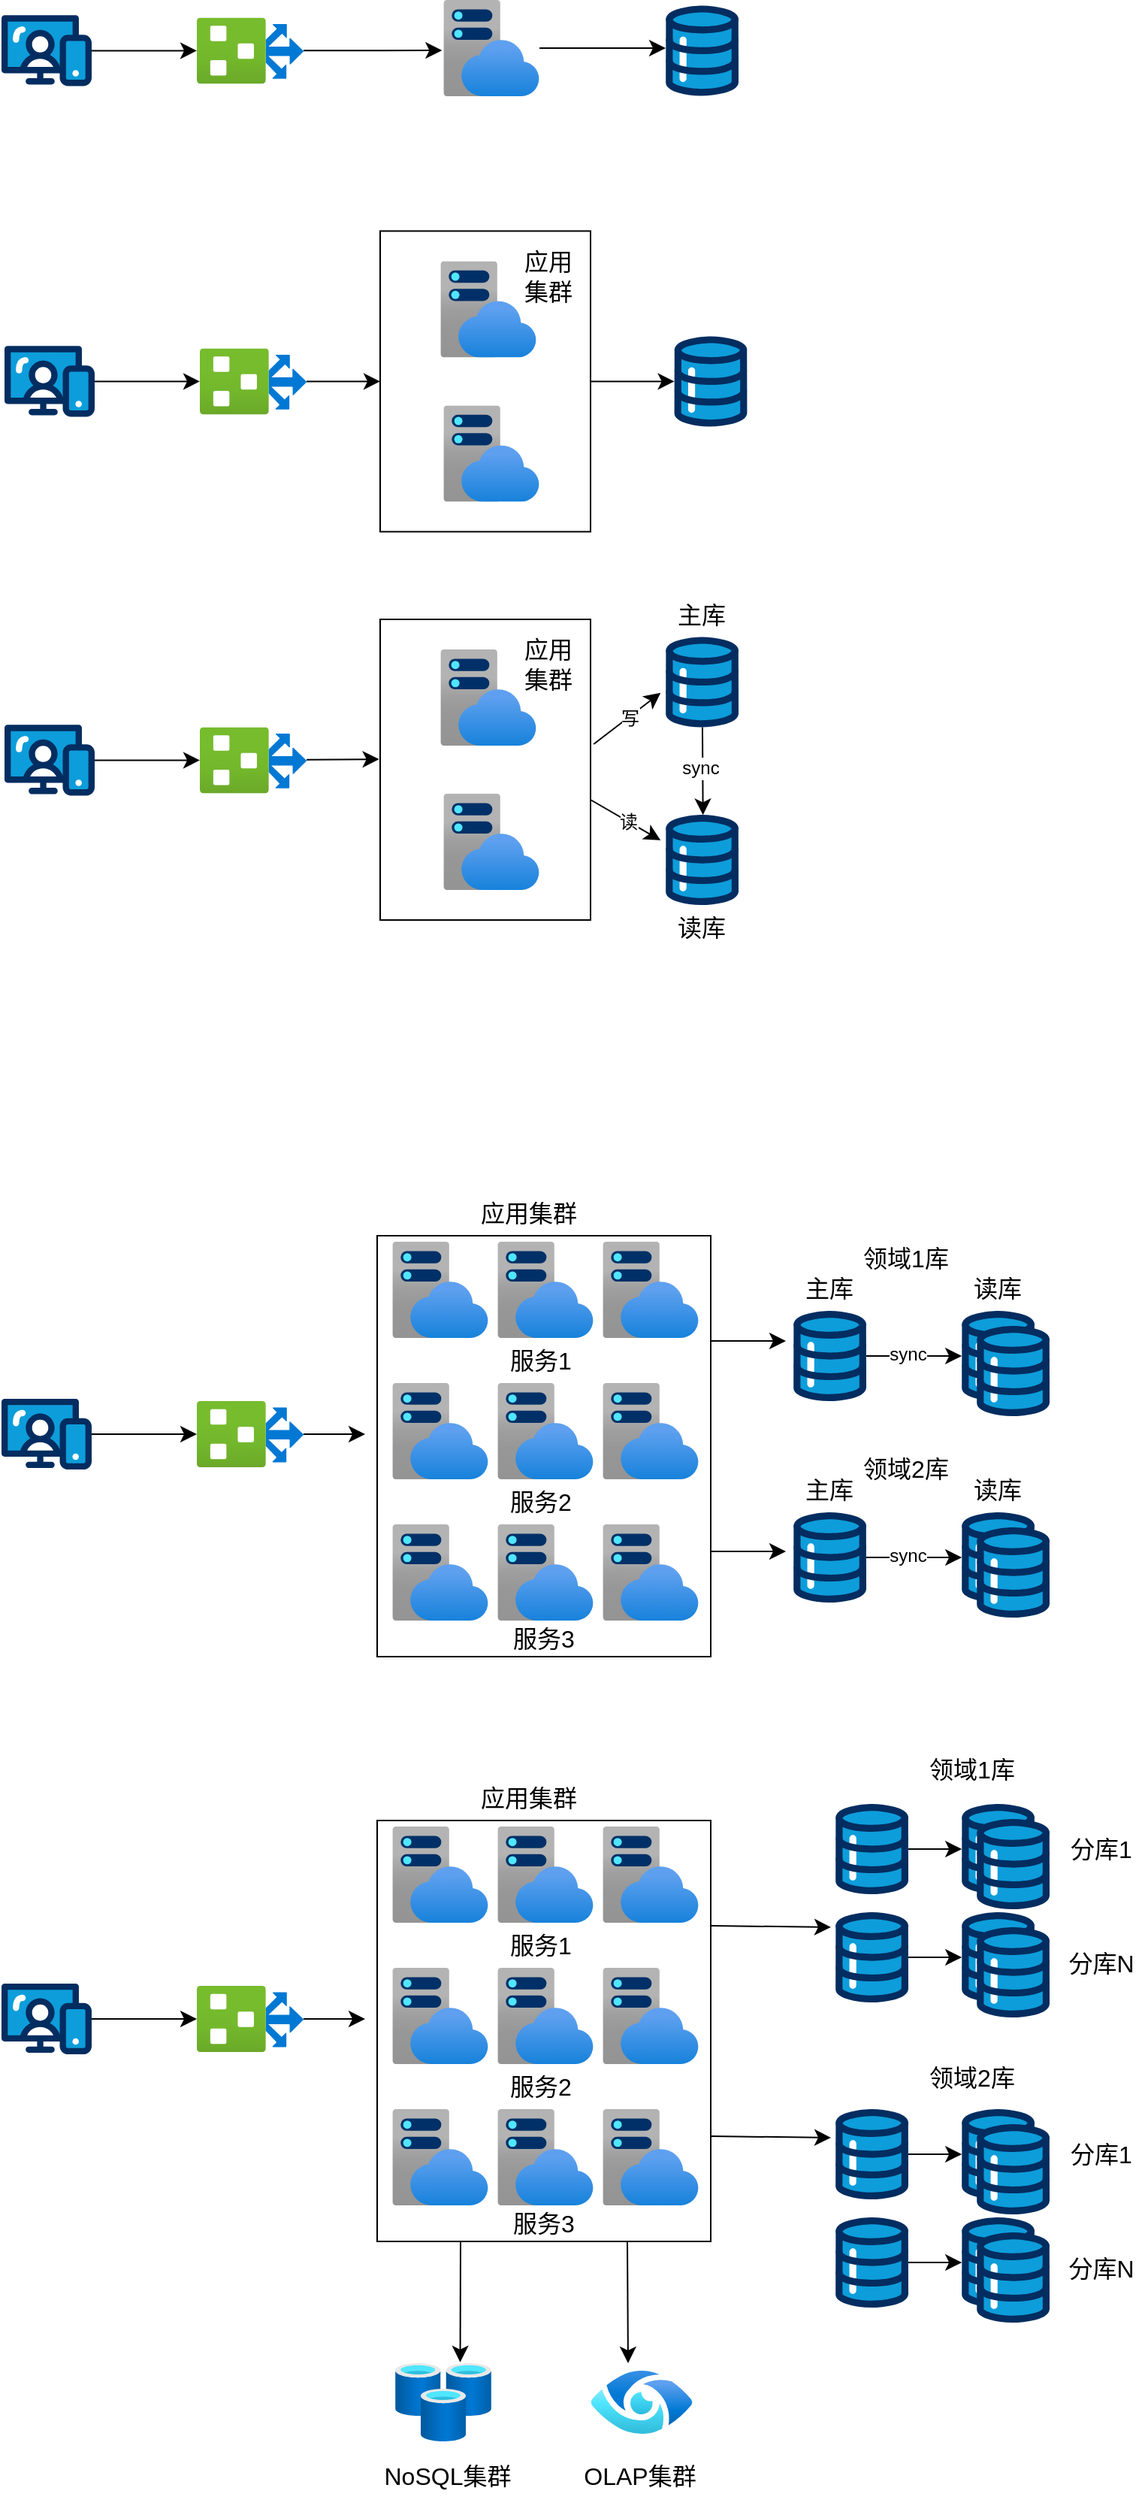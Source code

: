 <mxfile version="23.1.5" type="github">
  <diagram id="C5RBs43oDa-KdzZeNtuy" name="Page-1">
    <mxGraphModel dx="1417" dy="1920" grid="1" gridSize="10" guides="1" tooltips="1" connect="1" arrows="1" fold="1" page="1" pageScale="1" pageWidth="827" pageHeight="1169" math="0" shadow="0">
      <root>
        <mxCell id="WIyWlLk6GJQsqaUBKTNV-0" />
        <mxCell id="WIyWlLk6GJQsqaUBKTNV-1" parent="WIyWlLk6GJQsqaUBKTNV-0" />
        <mxCell id="jFERRLt0U-ceiTPz3YiU-47" value="" style="rounded=0;whiteSpace=wrap;html=1;" vertex="1" parent="WIyWlLk6GJQsqaUBKTNV-1">
          <mxGeometry x="340" y="400" width="140" height="200" as="geometry" />
        </mxCell>
        <mxCell id="jFERRLt0U-ceiTPz3YiU-5" value="" style="edgeStyle=none;curved=1;rounded=0;orthogonalLoop=1;jettySize=auto;html=1;fontSize=12;startSize=8;endSize=8;" edge="1" parent="WIyWlLk6GJQsqaUBKTNV-1" source="jFERRLt0U-ceiTPz3YiU-0" target="jFERRLt0U-ceiTPz3YiU-2">
          <mxGeometry relative="1" as="geometry" />
        </mxCell>
        <mxCell id="jFERRLt0U-ceiTPz3YiU-0" value="" style="verticalLabelPosition=bottom;aspect=fixed;html=1;shape=mxgraph.salesforce.web;" vertex="1" parent="WIyWlLk6GJQsqaUBKTNV-1">
          <mxGeometry x="90" y="218" width="60" height="47.4" as="geometry" />
        </mxCell>
        <mxCell id="jFERRLt0U-ceiTPz3YiU-1" value="" style="verticalLabelPosition=bottom;aspect=fixed;html=1;shape=mxgraph.salesforce.data;" vertex="1" parent="WIyWlLk6GJQsqaUBKTNV-1">
          <mxGeometry x="535.7" y="211.7" width="48.6" height="60" as="geometry" />
        </mxCell>
        <mxCell id="jFERRLt0U-ceiTPz3YiU-53" value="" style="edgeStyle=none;curved=1;rounded=0;orthogonalLoop=1;jettySize=auto;html=1;fontSize=12;startSize=8;endSize=8;entryX=0;entryY=0.5;entryDx=0;entryDy=0;" edge="1" parent="WIyWlLk6GJQsqaUBKTNV-1" source="jFERRLt0U-ceiTPz3YiU-2" target="jFERRLt0U-ceiTPz3YiU-49">
          <mxGeometry relative="1" as="geometry" />
        </mxCell>
        <mxCell id="jFERRLt0U-ceiTPz3YiU-2" value="" style="image;aspect=fixed;html=1;points=[];align=center;fontSize=12;image=img/lib/azure2/networking/Route_Filters.svg;" vertex="1" parent="WIyWlLk6GJQsqaUBKTNV-1">
          <mxGeometry x="220" y="219.7" width="71" height="44" as="geometry" />
        </mxCell>
        <mxCell id="jFERRLt0U-ceiTPz3YiU-12" value="" style="edgeStyle=none;curved=1;rounded=0;orthogonalLoop=1;jettySize=auto;html=1;fontSize=12;startSize=8;endSize=8;" edge="1" parent="WIyWlLk6GJQsqaUBKTNV-1" source="jFERRLt0U-ceiTPz3YiU-13" target="jFERRLt0U-ceiTPz3YiU-18">
          <mxGeometry relative="1" as="geometry" />
        </mxCell>
        <mxCell id="jFERRLt0U-ceiTPz3YiU-13" value="" style="verticalLabelPosition=bottom;aspect=fixed;html=1;shape=mxgraph.salesforce.web;" vertex="1" parent="WIyWlLk6GJQsqaUBKTNV-1">
          <mxGeometry x="88" y="-2" width="60" height="47.4" as="geometry" />
        </mxCell>
        <mxCell id="jFERRLt0U-ceiTPz3YiU-14" value="" style="verticalLabelPosition=bottom;aspect=fixed;html=1;shape=mxgraph.salesforce.data;" vertex="1" parent="WIyWlLk6GJQsqaUBKTNV-1">
          <mxGeometry x="530" y="-8.3" width="48.6" height="60" as="geometry" />
        </mxCell>
        <mxCell id="jFERRLt0U-ceiTPz3YiU-18" value="" style="image;aspect=fixed;html=1;points=[];align=center;fontSize=12;image=img/lib/azure2/networking/Route_Filters.svg;" vertex="1" parent="WIyWlLk6GJQsqaUBKTNV-1">
          <mxGeometry x="218" y="-0.3" width="71" height="44" as="geometry" />
        </mxCell>
        <mxCell id="jFERRLt0U-ceiTPz3YiU-19" value="" style="image;aspect=fixed;html=1;points=[];align=center;fontSize=12;image=img/lib/azure2/app_services/App_Service_Plans.svg;" vertex="1" parent="WIyWlLk6GJQsqaUBKTNV-1">
          <mxGeometry x="382" y="-12" width="64" height="64" as="geometry" />
        </mxCell>
        <mxCell id="jFERRLt0U-ceiTPz3YiU-21" style="edgeStyle=none;curved=1;rounded=0;orthogonalLoop=1;jettySize=auto;html=1;entryX=-0.013;entryY=0.524;entryDx=0;entryDy=0;entryPerimeter=0;fontSize=12;startSize=8;endSize=8;" edge="1" parent="WIyWlLk6GJQsqaUBKTNV-1" source="jFERRLt0U-ceiTPz3YiU-18" target="jFERRLt0U-ceiTPz3YiU-19">
          <mxGeometry relative="1" as="geometry" />
        </mxCell>
        <mxCell id="jFERRLt0U-ceiTPz3YiU-22" style="edgeStyle=none;curved=1;rounded=0;orthogonalLoop=1;jettySize=auto;html=1;fontSize=12;startSize=8;endSize=8;" edge="1" parent="WIyWlLk6GJQsqaUBKTNV-1" source="jFERRLt0U-ceiTPz3YiU-19">
          <mxGeometry relative="1" as="geometry">
            <mxPoint x="530" y="20" as="targetPoint" />
          </mxGeometry>
        </mxCell>
        <mxCell id="jFERRLt0U-ceiTPz3YiU-24" value="" style="edgeStyle=none;curved=1;rounded=0;orthogonalLoop=1;jettySize=auto;html=1;fontSize=12;startSize=8;endSize=8;" edge="1" parent="WIyWlLk6GJQsqaUBKTNV-1" source="jFERRLt0U-ceiTPz3YiU-25" target="jFERRLt0U-ceiTPz3YiU-30">
          <mxGeometry relative="1" as="geometry" />
        </mxCell>
        <mxCell id="jFERRLt0U-ceiTPz3YiU-25" value="" style="verticalLabelPosition=bottom;aspect=fixed;html=1;shape=mxgraph.salesforce.web;" vertex="1" parent="WIyWlLk6GJQsqaUBKTNV-1">
          <mxGeometry x="90" y="470" width="60" height="47.4" as="geometry" />
        </mxCell>
        <mxCell id="jFERRLt0U-ceiTPz3YiU-26" value="" style="verticalLabelPosition=bottom;aspect=fixed;html=1;shape=mxgraph.salesforce.data;" vertex="1" parent="WIyWlLk6GJQsqaUBKTNV-1">
          <mxGeometry x="530" y="411.7" width="48.6" height="60" as="geometry" />
        </mxCell>
        <mxCell id="jFERRLt0U-ceiTPz3YiU-30" value="" style="image;aspect=fixed;html=1;points=[];align=center;fontSize=12;image=img/lib/azure2/networking/Route_Filters.svg;" vertex="1" parent="WIyWlLk6GJQsqaUBKTNV-1">
          <mxGeometry x="220" y="471.7" width="71" height="44" as="geometry" />
        </mxCell>
        <mxCell id="jFERRLt0U-ceiTPz3YiU-31" value="" style="image;aspect=fixed;html=1;points=[];align=center;fontSize=12;image=img/lib/azure2/app_services/App_Service_Plans.svg;" vertex="1" parent="WIyWlLk6GJQsqaUBKTNV-1">
          <mxGeometry x="380" y="420" width="64" height="64" as="geometry" />
        </mxCell>
        <mxCell id="jFERRLt0U-ceiTPz3YiU-32" value="" style="image;aspect=fixed;html=1;points=[];align=center;fontSize=12;image=img/lib/azure2/app_services/App_Service_Plans.svg;" vertex="1" parent="WIyWlLk6GJQsqaUBKTNV-1">
          <mxGeometry x="382" y="516" width="64" height="64" as="geometry" />
        </mxCell>
        <mxCell id="jFERRLt0U-ceiTPz3YiU-33" style="edgeStyle=none;curved=1;rounded=0;orthogonalLoop=1;jettySize=auto;html=1;entryX=-0.005;entryY=0.465;entryDx=0;entryDy=0;entryPerimeter=0;fontSize=12;startSize=8;endSize=8;" edge="1" parent="WIyWlLk6GJQsqaUBKTNV-1" source="jFERRLt0U-ceiTPz3YiU-30" target="jFERRLt0U-ceiTPz3YiU-47">
          <mxGeometry relative="1" as="geometry" />
        </mxCell>
        <mxCell id="jFERRLt0U-ceiTPz3YiU-34" style="edgeStyle=none;curved=1;rounded=0;orthogonalLoop=1;jettySize=auto;html=1;fontSize=12;startSize=8;endSize=8;entryX=-0.071;entryY=0.619;entryDx=0;entryDy=0;entryPerimeter=0;exitX=1.015;exitY=0.415;exitDx=0;exitDy=0;exitPerimeter=0;" edge="1" parent="WIyWlLk6GJQsqaUBKTNV-1" source="jFERRLt0U-ceiTPz3YiU-47" target="jFERRLt0U-ceiTPz3YiU-26">
          <mxGeometry relative="1" as="geometry">
            <mxPoint x="510" y="460" as="targetPoint" />
            <mxPoint x="450" y="500" as="sourcePoint" />
          </mxGeometry>
        </mxCell>
        <mxCell id="jFERRLt0U-ceiTPz3YiU-42" value="写" style="edgeLabel;html=1;align=center;verticalAlign=middle;resizable=0;points=[];fontSize=12;" vertex="1" connectable="0" parent="jFERRLt0U-ceiTPz3YiU-34">
          <mxGeometry x="0.03" y="-1" relative="1" as="geometry">
            <mxPoint as="offset" />
          </mxGeometry>
        </mxCell>
        <mxCell id="jFERRLt0U-ceiTPz3YiU-35" style="edgeStyle=none;curved=1;rounded=0;orthogonalLoop=1;jettySize=auto;html=1;entryX=-0.071;entryY=0.283;entryDx=0;entryDy=0;entryPerimeter=0;fontSize=12;startSize=8;endSize=8;" edge="1" parent="WIyWlLk6GJQsqaUBKTNV-1" target="jFERRLt0U-ceiTPz3YiU-36">
          <mxGeometry relative="1" as="geometry">
            <mxPoint x="480" y="520" as="sourcePoint" />
          </mxGeometry>
        </mxCell>
        <mxCell id="jFERRLt0U-ceiTPz3YiU-43" value="读" style="edgeLabel;html=1;align=center;verticalAlign=middle;resizable=0;points=[];fontSize=12;" vertex="1" connectable="0" parent="jFERRLt0U-ceiTPz3YiU-35">
          <mxGeometry x="0.074" relative="1" as="geometry">
            <mxPoint as="offset" />
          </mxGeometry>
        </mxCell>
        <mxCell id="jFERRLt0U-ceiTPz3YiU-36" value="" style="verticalLabelPosition=bottom;aspect=fixed;html=1;shape=mxgraph.salesforce.data;" vertex="1" parent="WIyWlLk6GJQsqaUBKTNV-1">
          <mxGeometry x="530" y="530" width="48.6" height="60" as="geometry" />
        </mxCell>
        <mxCell id="jFERRLt0U-ceiTPz3YiU-37" style="edgeStyle=none;curved=1;rounded=0;orthogonalLoop=1;jettySize=auto;html=1;entryX=0.511;entryY=0.003;entryDx=0;entryDy=0;entryPerimeter=0;fontSize=12;startSize=8;endSize=8;" edge="1" parent="WIyWlLk6GJQsqaUBKTNV-1" source="jFERRLt0U-ceiTPz3YiU-26" target="jFERRLt0U-ceiTPz3YiU-36">
          <mxGeometry relative="1" as="geometry" />
        </mxCell>
        <mxCell id="jFERRLt0U-ceiTPz3YiU-44" value="sync" style="edgeLabel;html=1;align=center;verticalAlign=middle;resizable=0;points=[];fontSize=12;" vertex="1" connectable="0" parent="jFERRLt0U-ceiTPz3YiU-37">
          <mxGeometry x="-0.085" y="-2" relative="1" as="geometry">
            <mxPoint as="offset" />
          </mxGeometry>
        </mxCell>
        <mxCell id="jFERRLt0U-ceiTPz3YiU-40" value="主库" style="text;html=1;align=center;verticalAlign=middle;whiteSpace=wrap;rounded=0;fontSize=16;" vertex="1" parent="WIyWlLk6GJQsqaUBKTNV-1">
          <mxGeometry x="524.3" y="381.7" width="60" height="30" as="geometry" />
        </mxCell>
        <mxCell id="jFERRLt0U-ceiTPz3YiU-41" value="读库" style="text;html=1;align=center;verticalAlign=middle;whiteSpace=wrap;rounded=0;fontSize=16;" vertex="1" parent="WIyWlLk6GJQsqaUBKTNV-1">
          <mxGeometry x="524.3" y="590" width="60" height="30" as="geometry" />
        </mxCell>
        <mxCell id="jFERRLt0U-ceiTPz3YiU-48" value="应用集群" style="text;html=1;align=center;verticalAlign=middle;whiteSpace=wrap;rounded=0;fontSize=16;" vertex="1" parent="WIyWlLk6GJQsqaUBKTNV-1">
          <mxGeometry x="430" y="410" width="44" height="40" as="geometry" />
        </mxCell>
        <mxCell id="jFERRLt0U-ceiTPz3YiU-54" value="" style="edgeStyle=none;curved=1;rounded=0;orthogonalLoop=1;jettySize=auto;html=1;fontSize=12;startSize=8;endSize=8;" edge="1" parent="WIyWlLk6GJQsqaUBKTNV-1" source="jFERRLt0U-ceiTPz3YiU-49" target="jFERRLt0U-ceiTPz3YiU-1">
          <mxGeometry relative="1" as="geometry" />
        </mxCell>
        <mxCell id="jFERRLt0U-ceiTPz3YiU-49" value="" style="rounded=0;whiteSpace=wrap;html=1;" vertex="1" parent="WIyWlLk6GJQsqaUBKTNV-1">
          <mxGeometry x="340" y="141.7" width="140" height="200" as="geometry" />
        </mxCell>
        <mxCell id="jFERRLt0U-ceiTPz3YiU-50" value="" style="image;aspect=fixed;html=1;points=[];align=center;fontSize=12;image=img/lib/azure2/app_services/App_Service_Plans.svg;" vertex="1" parent="WIyWlLk6GJQsqaUBKTNV-1">
          <mxGeometry x="380" y="161.7" width="64" height="64" as="geometry" />
        </mxCell>
        <mxCell id="jFERRLt0U-ceiTPz3YiU-51" value="" style="image;aspect=fixed;html=1;points=[];align=center;fontSize=12;image=img/lib/azure2/app_services/App_Service_Plans.svg;" vertex="1" parent="WIyWlLk6GJQsqaUBKTNV-1">
          <mxGeometry x="382" y="257.7" width="64" height="64" as="geometry" />
        </mxCell>
        <mxCell id="jFERRLt0U-ceiTPz3YiU-52" value="应用集群" style="text;html=1;align=center;verticalAlign=middle;whiteSpace=wrap;rounded=0;fontSize=16;" vertex="1" parent="WIyWlLk6GJQsqaUBKTNV-1">
          <mxGeometry x="430" y="151.7" width="44" height="40" as="geometry" />
        </mxCell>
        <mxCell id="jFERRLt0U-ceiTPz3YiU-94" style="edgeStyle=none;curved=1;rounded=0;orthogonalLoop=1;jettySize=auto;html=1;exitX=1;exitY=0.25;exitDx=0;exitDy=0;fontSize=12;startSize=8;endSize=8;" edge="1" parent="WIyWlLk6GJQsqaUBKTNV-1" source="jFERRLt0U-ceiTPz3YiU-55">
          <mxGeometry relative="1" as="geometry">
            <mxPoint x="610" y="880" as="targetPoint" />
          </mxGeometry>
        </mxCell>
        <mxCell id="jFERRLt0U-ceiTPz3YiU-95" style="edgeStyle=none;curved=1;rounded=0;orthogonalLoop=1;jettySize=auto;html=1;exitX=1;exitY=0.75;exitDx=0;exitDy=0;fontSize=12;startSize=8;endSize=8;" edge="1" parent="WIyWlLk6GJQsqaUBKTNV-1" source="jFERRLt0U-ceiTPz3YiU-55">
          <mxGeometry relative="1" as="geometry">
            <mxPoint x="610" y="1020" as="targetPoint" />
          </mxGeometry>
        </mxCell>
        <mxCell id="jFERRLt0U-ceiTPz3YiU-55" value="" style="rounded=0;whiteSpace=wrap;html=1;" vertex="1" parent="WIyWlLk6GJQsqaUBKTNV-1">
          <mxGeometry x="338" y="810" width="222" height="280" as="geometry" />
        </mxCell>
        <mxCell id="jFERRLt0U-ceiTPz3YiU-56" value="" style="edgeStyle=none;curved=1;rounded=0;orthogonalLoop=1;jettySize=auto;html=1;fontSize=12;startSize=8;endSize=8;" edge="1" parent="WIyWlLk6GJQsqaUBKTNV-1" source="jFERRLt0U-ceiTPz3YiU-57" target="jFERRLt0U-ceiTPz3YiU-59">
          <mxGeometry relative="1" as="geometry" />
        </mxCell>
        <mxCell id="jFERRLt0U-ceiTPz3YiU-57" value="" style="verticalLabelPosition=bottom;aspect=fixed;html=1;shape=mxgraph.salesforce.web;" vertex="1" parent="WIyWlLk6GJQsqaUBKTNV-1">
          <mxGeometry x="88" y="918.3" width="60" height="47.4" as="geometry" />
        </mxCell>
        <mxCell id="jFERRLt0U-ceiTPz3YiU-73" value="" style="edgeStyle=none;curved=1;rounded=0;orthogonalLoop=1;jettySize=auto;html=1;fontSize=12;startSize=8;endSize=8;" edge="1" parent="WIyWlLk6GJQsqaUBKTNV-1" source="jFERRLt0U-ceiTPz3YiU-58" target="jFERRLt0U-ceiTPz3YiU-67">
          <mxGeometry relative="1" as="geometry" />
        </mxCell>
        <mxCell id="jFERRLt0U-ceiTPz3YiU-74" value="sync" style="edgeLabel;html=1;align=center;verticalAlign=middle;resizable=0;points=[];fontSize=12;" vertex="1" connectable="0" parent="jFERRLt0U-ceiTPz3YiU-73">
          <mxGeometry x="-0.135" y="1" relative="1" as="geometry">
            <mxPoint as="offset" />
          </mxGeometry>
        </mxCell>
        <mxCell id="jFERRLt0U-ceiTPz3YiU-58" value="" style="verticalLabelPosition=bottom;aspect=fixed;html=1;shape=mxgraph.salesforce.data;" vertex="1" parent="WIyWlLk6GJQsqaUBKTNV-1">
          <mxGeometry x="615" y="860" width="48.6" height="60" as="geometry" />
        </mxCell>
        <mxCell id="jFERRLt0U-ceiTPz3YiU-59" value="" style="image;aspect=fixed;html=1;points=[];align=center;fontSize=12;image=img/lib/azure2/networking/Route_Filters.svg;" vertex="1" parent="WIyWlLk6GJQsqaUBKTNV-1">
          <mxGeometry x="218" y="920" width="71" height="44" as="geometry" />
        </mxCell>
        <mxCell id="jFERRLt0U-ceiTPz3YiU-60" value="" style="image;aspect=fixed;html=1;points=[];align=center;fontSize=12;image=img/lib/azure2/app_services/App_Service_Plans.svg;" vertex="1" parent="WIyWlLk6GJQsqaUBKTNV-1">
          <mxGeometry x="348" y="814" width="64" height="64" as="geometry" />
        </mxCell>
        <mxCell id="jFERRLt0U-ceiTPz3YiU-62" style="edgeStyle=none;curved=1;rounded=0;orthogonalLoop=1;jettySize=auto;html=1;fontSize=12;startSize=8;endSize=8;" edge="1" parent="WIyWlLk6GJQsqaUBKTNV-1" source="jFERRLt0U-ceiTPz3YiU-59">
          <mxGeometry relative="1" as="geometry">
            <mxPoint x="330" y="942" as="targetPoint" />
          </mxGeometry>
        </mxCell>
        <mxCell id="jFERRLt0U-ceiTPz3YiU-67" value="" style="verticalLabelPosition=bottom;aspect=fixed;html=1;shape=mxgraph.salesforce.data;" vertex="1" parent="WIyWlLk6GJQsqaUBKTNV-1">
          <mxGeometry x="727" y="860" width="48.6" height="60" as="geometry" />
        </mxCell>
        <mxCell id="jFERRLt0U-ceiTPz3YiU-70" value="主库" style="text;html=1;align=center;verticalAlign=middle;whiteSpace=wrap;rounded=0;fontSize=16;" vertex="1" parent="WIyWlLk6GJQsqaUBKTNV-1">
          <mxGeometry x="609.3" y="830" width="60" height="30" as="geometry" />
        </mxCell>
        <mxCell id="jFERRLt0U-ceiTPz3YiU-71" value="读库" style="text;html=1;align=center;verticalAlign=middle;whiteSpace=wrap;rounded=0;fontSize=16;" vertex="1" parent="WIyWlLk6GJQsqaUBKTNV-1">
          <mxGeometry x="721.3" y="830" width="60" height="30" as="geometry" />
        </mxCell>
        <mxCell id="jFERRLt0U-ceiTPz3YiU-72" value="应用集群" style="text;html=1;align=center;verticalAlign=middle;whiteSpace=wrap;rounded=0;fontSize=16;" vertex="1" parent="WIyWlLk6GJQsqaUBKTNV-1">
          <mxGeometry x="392" y="780" width="94" height="30" as="geometry" />
        </mxCell>
        <mxCell id="jFERRLt0U-ceiTPz3YiU-75" value="" style="verticalLabelPosition=bottom;aspect=fixed;html=1;shape=mxgraph.salesforce.data;" vertex="1" parent="WIyWlLk6GJQsqaUBKTNV-1">
          <mxGeometry x="737" y="870" width="48.6" height="60" as="geometry" />
        </mxCell>
        <mxCell id="jFERRLt0U-ceiTPz3YiU-76" value="" style="edgeStyle=none;curved=1;rounded=0;orthogonalLoop=1;jettySize=auto;html=1;fontSize=12;startSize=8;endSize=8;" edge="1" parent="WIyWlLk6GJQsqaUBKTNV-1" source="jFERRLt0U-ceiTPz3YiU-78" target="jFERRLt0U-ceiTPz3YiU-79">
          <mxGeometry relative="1" as="geometry" />
        </mxCell>
        <mxCell id="jFERRLt0U-ceiTPz3YiU-77" value="sync" style="edgeLabel;html=1;align=center;verticalAlign=middle;resizable=0;points=[];fontSize=12;" vertex="1" connectable="0" parent="jFERRLt0U-ceiTPz3YiU-76">
          <mxGeometry x="-0.135" y="1" relative="1" as="geometry">
            <mxPoint as="offset" />
          </mxGeometry>
        </mxCell>
        <mxCell id="jFERRLt0U-ceiTPz3YiU-78" value="" style="verticalLabelPosition=bottom;aspect=fixed;html=1;shape=mxgraph.salesforce.data;" vertex="1" parent="WIyWlLk6GJQsqaUBKTNV-1">
          <mxGeometry x="615" y="994" width="48.6" height="60" as="geometry" />
        </mxCell>
        <mxCell id="jFERRLt0U-ceiTPz3YiU-79" value="" style="verticalLabelPosition=bottom;aspect=fixed;html=1;shape=mxgraph.salesforce.data;" vertex="1" parent="WIyWlLk6GJQsqaUBKTNV-1">
          <mxGeometry x="727" y="994" width="48.6" height="60" as="geometry" />
        </mxCell>
        <mxCell id="jFERRLt0U-ceiTPz3YiU-80" value="主库" style="text;html=1;align=center;verticalAlign=middle;whiteSpace=wrap;rounded=0;fontSize=16;" vertex="1" parent="WIyWlLk6GJQsqaUBKTNV-1">
          <mxGeometry x="609.3" y="964" width="60" height="30" as="geometry" />
        </mxCell>
        <mxCell id="jFERRLt0U-ceiTPz3YiU-81" value="读库" style="text;html=1;align=center;verticalAlign=middle;whiteSpace=wrap;rounded=0;fontSize=16;" vertex="1" parent="WIyWlLk6GJQsqaUBKTNV-1">
          <mxGeometry x="721.3" y="964" width="60" height="30" as="geometry" />
        </mxCell>
        <mxCell id="jFERRLt0U-ceiTPz3YiU-82" value="" style="verticalLabelPosition=bottom;aspect=fixed;html=1;shape=mxgraph.salesforce.data;" vertex="1" parent="WIyWlLk6GJQsqaUBKTNV-1">
          <mxGeometry x="737" y="1004" width="48.6" height="60" as="geometry" />
        </mxCell>
        <mxCell id="jFERRLt0U-ceiTPz3YiU-83" value="" style="image;aspect=fixed;html=1;points=[];align=center;fontSize=12;image=img/lib/azure2/app_services/App_Service_Plans.svg;" vertex="1" parent="WIyWlLk6GJQsqaUBKTNV-1">
          <mxGeometry x="418" y="814" width="64" height="64" as="geometry" />
        </mxCell>
        <mxCell id="jFERRLt0U-ceiTPz3YiU-84" value="" style="image;aspect=fixed;html=1;points=[];align=center;fontSize=12;image=img/lib/azure2/app_services/App_Service_Plans.svg;" vertex="1" parent="WIyWlLk6GJQsqaUBKTNV-1">
          <mxGeometry x="488" y="814" width="64" height="64" as="geometry" />
        </mxCell>
        <mxCell id="jFERRLt0U-ceiTPz3YiU-85" value="服务1" style="text;html=1;align=center;verticalAlign=middle;whiteSpace=wrap;rounded=0;fontSize=16;" vertex="1" parent="WIyWlLk6GJQsqaUBKTNV-1">
          <mxGeometry x="400" y="878" width="94" height="30" as="geometry" />
        </mxCell>
        <mxCell id="jFERRLt0U-ceiTPz3YiU-86" value="" style="image;aspect=fixed;html=1;points=[];align=center;fontSize=12;image=img/lib/azure2/app_services/App_Service_Plans.svg;" vertex="1" parent="WIyWlLk6GJQsqaUBKTNV-1">
          <mxGeometry x="348" y="908" width="64" height="64" as="geometry" />
        </mxCell>
        <mxCell id="jFERRLt0U-ceiTPz3YiU-87" value="" style="image;aspect=fixed;html=1;points=[];align=center;fontSize=12;image=img/lib/azure2/app_services/App_Service_Plans.svg;" vertex="1" parent="WIyWlLk6GJQsqaUBKTNV-1">
          <mxGeometry x="418" y="908" width="64" height="64" as="geometry" />
        </mxCell>
        <mxCell id="jFERRLt0U-ceiTPz3YiU-88" value="" style="image;aspect=fixed;html=1;points=[];align=center;fontSize=12;image=img/lib/azure2/app_services/App_Service_Plans.svg;" vertex="1" parent="WIyWlLk6GJQsqaUBKTNV-1">
          <mxGeometry x="488" y="908" width="64" height="64" as="geometry" />
        </mxCell>
        <mxCell id="jFERRLt0U-ceiTPz3YiU-89" value="服务2" style="text;html=1;align=center;verticalAlign=middle;whiteSpace=wrap;rounded=0;fontSize=16;" vertex="1" parent="WIyWlLk6GJQsqaUBKTNV-1">
          <mxGeometry x="400" y="972" width="94" height="30" as="geometry" />
        </mxCell>
        <mxCell id="jFERRLt0U-ceiTPz3YiU-90" value="" style="image;aspect=fixed;html=1;points=[];align=center;fontSize=12;image=img/lib/azure2/app_services/App_Service_Plans.svg;" vertex="1" parent="WIyWlLk6GJQsqaUBKTNV-1">
          <mxGeometry x="348" y="1002" width="64" height="64" as="geometry" />
        </mxCell>
        <mxCell id="jFERRLt0U-ceiTPz3YiU-91" value="" style="image;aspect=fixed;html=1;points=[];align=center;fontSize=12;image=img/lib/azure2/app_services/App_Service_Plans.svg;" vertex="1" parent="WIyWlLk6GJQsqaUBKTNV-1">
          <mxGeometry x="418" y="1002" width="64" height="64" as="geometry" />
        </mxCell>
        <mxCell id="jFERRLt0U-ceiTPz3YiU-92" value="" style="image;aspect=fixed;html=1;points=[];align=center;fontSize=12;image=img/lib/azure2/app_services/App_Service_Plans.svg;" vertex="1" parent="WIyWlLk6GJQsqaUBKTNV-1">
          <mxGeometry x="488" y="1002" width="64" height="64" as="geometry" />
        </mxCell>
        <mxCell id="jFERRLt0U-ceiTPz3YiU-93" value="服务3" style="text;html=1;align=center;verticalAlign=middle;whiteSpace=wrap;rounded=0;fontSize=16;" vertex="1" parent="WIyWlLk6GJQsqaUBKTNV-1">
          <mxGeometry x="402" y="1063" width="94" height="30" as="geometry" />
        </mxCell>
        <mxCell id="jFERRLt0U-ceiTPz3YiU-96" value="领域1库" style="text;html=1;align=center;verticalAlign=middle;whiteSpace=wrap;rounded=0;fontSize=16;" vertex="1" parent="WIyWlLk6GJQsqaUBKTNV-1">
          <mxGeometry x="643" y="810" width="94" height="30" as="geometry" />
        </mxCell>
        <mxCell id="jFERRLt0U-ceiTPz3YiU-97" value="领域2库" style="text;html=1;align=center;verticalAlign=middle;whiteSpace=wrap;rounded=0;fontSize=16;" vertex="1" parent="WIyWlLk6GJQsqaUBKTNV-1">
          <mxGeometry x="643" y="950" width="94" height="30" as="geometry" />
        </mxCell>
        <mxCell id="jFERRLt0U-ceiTPz3YiU-98" style="edgeStyle=none;curved=1;rounded=0;orthogonalLoop=1;jettySize=auto;html=1;exitX=1;exitY=0.25;exitDx=0;exitDy=0;fontSize=12;startSize=8;endSize=8;" edge="1" parent="WIyWlLk6GJQsqaUBKTNV-1" source="jFERRLt0U-ceiTPz3YiU-100">
          <mxGeometry relative="1" as="geometry">
            <mxPoint x="640" y="1270" as="targetPoint" />
          </mxGeometry>
        </mxCell>
        <mxCell id="jFERRLt0U-ceiTPz3YiU-99" style="edgeStyle=none;curved=1;rounded=0;orthogonalLoop=1;jettySize=auto;html=1;exitX=1;exitY=0.75;exitDx=0;exitDy=0;fontSize=12;startSize=8;endSize=8;" edge="1" parent="WIyWlLk6GJQsqaUBKTNV-1" source="jFERRLt0U-ceiTPz3YiU-100">
          <mxGeometry relative="1" as="geometry">
            <mxPoint x="640" y="1410" as="targetPoint" />
          </mxGeometry>
        </mxCell>
        <mxCell id="jFERRLt0U-ceiTPz3YiU-140" style="edgeStyle=none;curved=1;rounded=0;orthogonalLoop=1;jettySize=auto;html=1;exitX=0.75;exitY=1;exitDx=0;exitDy=0;fontSize=12;startSize=8;endSize=8;" edge="1" parent="WIyWlLk6GJQsqaUBKTNV-1" source="jFERRLt0U-ceiTPz3YiU-100">
          <mxGeometry relative="1" as="geometry">
            <mxPoint x="505" y="1560" as="targetPoint" />
          </mxGeometry>
        </mxCell>
        <mxCell id="jFERRLt0U-ceiTPz3YiU-100" value="" style="rounded=0;whiteSpace=wrap;html=1;" vertex="1" parent="WIyWlLk6GJQsqaUBKTNV-1">
          <mxGeometry x="338" y="1199" width="222" height="280" as="geometry" />
        </mxCell>
        <mxCell id="jFERRLt0U-ceiTPz3YiU-101" value="" style="edgeStyle=none;curved=1;rounded=0;orthogonalLoop=1;jettySize=auto;html=1;fontSize=12;startSize=8;endSize=8;" edge="1" parent="WIyWlLk6GJQsqaUBKTNV-1" source="jFERRLt0U-ceiTPz3YiU-102" target="jFERRLt0U-ceiTPz3YiU-106">
          <mxGeometry relative="1" as="geometry" />
        </mxCell>
        <mxCell id="jFERRLt0U-ceiTPz3YiU-102" value="" style="verticalLabelPosition=bottom;aspect=fixed;html=1;shape=mxgraph.salesforce.web;" vertex="1" parent="WIyWlLk6GJQsqaUBKTNV-1">
          <mxGeometry x="88" y="1307.3" width="60" height="47.4" as="geometry" />
        </mxCell>
        <mxCell id="jFERRLt0U-ceiTPz3YiU-103" value="" style="edgeStyle=none;curved=1;rounded=0;orthogonalLoop=1;jettySize=auto;html=1;fontSize=12;startSize=8;endSize=8;" edge="1" parent="WIyWlLk6GJQsqaUBKTNV-1" source="jFERRLt0U-ceiTPz3YiU-105" target="jFERRLt0U-ceiTPz3YiU-109">
          <mxGeometry relative="1" as="geometry" />
        </mxCell>
        <mxCell id="jFERRLt0U-ceiTPz3YiU-105" value="" style="verticalLabelPosition=bottom;aspect=fixed;html=1;shape=mxgraph.salesforce.data;" vertex="1" parent="WIyWlLk6GJQsqaUBKTNV-1">
          <mxGeometry x="643" y="1188" width="48.6" height="60" as="geometry" />
        </mxCell>
        <mxCell id="jFERRLt0U-ceiTPz3YiU-106" value="" style="image;aspect=fixed;html=1;points=[];align=center;fontSize=12;image=img/lib/azure2/networking/Route_Filters.svg;" vertex="1" parent="WIyWlLk6GJQsqaUBKTNV-1">
          <mxGeometry x="218" y="1309" width="71" height="44" as="geometry" />
        </mxCell>
        <mxCell id="jFERRLt0U-ceiTPz3YiU-107" value="" style="image;aspect=fixed;html=1;points=[];align=center;fontSize=12;image=img/lib/azure2/app_services/App_Service_Plans.svg;" vertex="1" parent="WIyWlLk6GJQsqaUBKTNV-1">
          <mxGeometry x="348" y="1203" width="64" height="64" as="geometry" />
        </mxCell>
        <mxCell id="jFERRLt0U-ceiTPz3YiU-108" style="edgeStyle=none;curved=1;rounded=0;orthogonalLoop=1;jettySize=auto;html=1;fontSize=12;startSize=8;endSize=8;" edge="1" parent="WIyWlLk6GJQsqaUBKTNV-1" source="jFERRLt0U-ceiTPz3YiU-106">
          <mxGeometry relative="1" as="geometry">
            <mxPoint x="330" y="1331" as="targetPoint" />
          </mxGeometry>
        </mxCell>
        <mxCell id="jFERRLt0U-ceiTPz3YiU-109" value="" style="verticalLabelPosition=bottom;aspect=fixed;html=1;shape=mxgraph.salesforce.data;" vertex="1" parent="WIyWlLk6GJQsqaUBKTNV-1">
          <mxGeometry x="727" y="1188" width="48.6" height="60" as="geometry" />
        </mxCell>
        <mxCell id="jFERRLt0U-ceiTPz3YiU-110" value="分库1" style="text;html=1;align=center;verticalAlign=middle;whiteSpace=wrap;rounded=0;fontSize=16;" vertex="1" parent="WIyWlLk6GJQsqaUBKTNV-1">
          <mxGeometry x="790" y="1203" width="60" height="30" as="geometry" />
        </mxCell>
        <mxCell id="jFERRLt0U-ceiTPz3YiU-112" value="应用集群" style="text;html=1;align=center;verticalAlign=middle;whiteSpace=wrap;rounded=0;fontSize=16;" vertex="1" parent="WIyWlLk6GJQsqaUBKTNV-1">
          <mxGeometry x="392" y="1169" width="94" height="30" as="geometry" />
        </mxCell>
        <mxCell id="jFERRLt0U-ceiTPz3YiU-113" value="" style="verticalLabelPosition=bottom;aspect=fixed;html=1;shape=mxgraph.salesforce.data;" vertex="1" parent="WIyWlLk6GJQsqaUBKTNV-1">
          <mxGeometry x="737" y="1198" width="48.6" height="60" as="geometry" />
        </mxCell>
        <mxCell id="jFERRLt0U-ceiTPz3YiU-121" value="" style="image;aspect=fixed;html=1;points=[];align=center;fontSize=12;image=img/lib/azure2/app_services/App_Service_Plans.svg;" vertex="1" parent="WIyWlLk6GJQsqaUBKTNV-1">
          <mxGeometry x="418" y="1203" width="64" height="64" as="geometry" />
        </mxCell>
        <mxCell id="jFERRLt0U-ceiTPz3YiU-122" value="" style="image;aspect=fixed;html=1;points=[];align=center;fontSize=12;image=img/lib/azure2/app_services/App_Service_Plans.svg;" vertex="1" parent="WIyWlLk6GJQsqaUBKTNV-1">
          <mxGeometry x="488" y="1203" width="64" height="64" as="geometry" />
        </mxCell>
        <mxCell id="jFERRLt0U-ceiTPz3YiU-123" value="服务1" style="text;html=1;align=center;verticalAlign=middle;whiteSpace=wrap;rounded=0;fontSize=16;" vertex="1" parent="WIyWlLk6GJQsqaUBKTNV-1">
          <mxGeometry x="400" y="1267" width="94" height="30" as="geometry" />
        </mxCell>
        <mxCell id="jFERRLt0U-ceiTPz3YiU-124" value="" style="image;aspect=fixed;html=1;points=[];align=center;fontSize=12;image=img/lib/azure2/app_services/App_Service_Plans.svg;" vertex="1" parent="WIyWlLk6GJQsqaUBKTNV-1">
          <mxGeometry x="348" y="1297" width="64" height="64" as="geometry" />
        </mxCell>
        <mxCell id="jFERRLt0U-ceiTPz3YiU-125" value="" style="image;aspect=fixed;html=1;points=[];align=center;fontSize=12;image=img/lib/azure2/app_services/App_Service_Plans.svg;" vertex="1" parent="WIyWlLk6GJQsqaUBKTNV-1">
          <mxGeometry x="418" y="1297" width="64" height="64" as="geometry" />
        </mxCell>
        <mxCell id="jFERRLt0U-ceiTPz3YiU-126" value="" style="image;aspect=fixed;html=1;points=[];align=center;fontSize=12;image=img/lib/azure2/app_services/App_Service_Plans.svg;" vertex="1" parent="WIyWlLk6GJQsqaUBKTNV-1">
          <mxGeometry x="488" y="1297" width="64" height="64" as="geometry" />
        </mxCell>
        <mxCell id="jFERRLt0U-ceiTPz3YiU-127" value="服务2" style="text;html=1;align=center;verticalAlign=middle;whiteSpace=wrap;rounded=0;fontSize=16;" vertex="1" parent="WIyWlLk6GJQsqaUBKTNV-1">
          <mxGeometry x="400" y="1361" width="94" height="30" as="geometry" />
        </mxCell>
        <mxCell id="jFERRLt0U-ceiTPz3YiU-128" value="" style="image;aspect=fixed;html=1;points=[];align=center;fontSize=12;image=img/lib/azure2/app_services/App_Service_Plans.svg;" vertex="1" parent="WIyWlLk6GJQsqaUBKTNV-1">
          <mxGeometry x="348" y="1391" width="64" height="64" as="geometry" />
        </mxCell>
        <mxCell id="jFERRLt0U-ceiTPz3YiU-129" value="" style="image;aspect=fixed;html=1;points=[];align=center;fontSize=12;image=img/lib/azure2/app_services/App_Service_Plans.svg;" vertex="1" parent="WIyWlLk6GJQsqaUBKTNV-1">
          <mxGeometry x="418" y="1391" width="64" height="64" as="geometry" />
        </mxCell>
        <mxCell id="jFERRLt0U-ceiTPz3YiU-130" value="" style="image;aspect=fixed;html=1;points=[];align=center;fontSize=12;image=img/lib/azure2/app_services/App_Service_Plans.svg;" vertex="1" parent="WIyWlLk6GJQsqaUBKTNV-1">
          <mxGeometry x="488" y="1391" width="64" height="64" as="geometry" />
        </mxCell>
        <mxCell id="jFERRLt0U-ceiTPz3YiU-131" value="服务3" style="text;html=1;align=center;verticalAlign=middle;whiteSpace=wrap;rounded=0;fontSize=16;" vertex="1" parent="WIyWlLk6GJQsqaUBKTNV-1">
          <mxGeometry x="402" y="1452" width="94" height="30" as="geometry" />
        </mxCell>
        <mxCell id="jFERRLt0U-ceiTPz3YiU-132" value="领域1库" style="text;html=1;align=center;verticalAlign=middle;whiteSpace=wrap;rounded=0;fontSize=16;" vertex="1" parent="WIyWlLk6GJQsqaUBKTNV-1">
          <mxGeometry x="687.3" y="1150" width="94" height="30" as="geometry" />
        </mxCell>
        <mxCell id="jFERRLt0U-ceiTPz3YiU-133" value="领域2库" style="text;html=1;align=center;verticalAlign=middle;whiteSpace=wrap;rounded=0;fontSize=16;" vertex="1" parent="WIyWlLk6GJQsqaUBKTNV-1">
          <mxGeometry x="687.3" y="1354.7" width="94" height="30" as="geometry" />
        </mxCell>
        <mxCell id="jFERRLt0U-ceiTPz3YiU-135" value="" style="image;aspect=fixed;html=1;points=[];align=center;fontSize=12;image=img/lib/azure2/databases/Cache_Redis.svg;" vertex="1" parent="WIyWlLk6GJQsqaUBKTNV-1">
          <mxGeometry x="350" y="1560" width="64" height="52" as="geometry" />
        </mxCell>
        <mxCell id="jFERRLt0U-ceiTPz3YiU-136" style="edgeStyle=none;curved=1;rounded=0;orthogonalLoop=1;jettySize=auto;html=1;exitX=0.25;exitY=1;exitDx=0;exitDy=0;entryX=0.676;entryY=-0.012;entryDx=0;entryDy=0;entryPerimeter=0;fontSize=12;startSize=8;endSize=8;" edge="1" parent="WIyWlLk6GJQsqaUBKTNV-1" source="jFERRLt0U-ceiTPz3YiU-100" target="jFERRLt0U-ceiTPz3YiU-135">
          <mxGeometry relative="1" as="geometry" />
        </mxCell>
        <mxCell id="jFERRLt0U-ceiTPz3YiU-137" value="NoSQL集群" style="text;html=1;align=center;verticalAlign=middle;whiteSpace=wrap;rounded=0;fontSize=16;" vertex="1" parent="WIyWlLk6GJQsqaUBKTNV-1">
          <mxGeometry x="338" y="1620" width="94" height="30" as="geometry" />
        </mxCell>
        <mxCell id="jFERRLt0U-ceiTPz3YiU-138" value="" style="image;aspect=fixed;html=1;points=[];align=center;fontSize=12;image=img/lib/azure2/databases/Azure_Purview_Accounts.svg;" vertex="1" parent="WIyWlLk6GJQsqaUBKTNV-1">
          <mxGeometry x="480" y="1565" width="68" height="42" as="geometry" />
        </mxCell>
        <mxCell id="jFERRLt0U-ceiTPz3YiU-139" value="OLAP集群" style="text;html=1;align=center;verticalAlign=middle;whiteSpace=wrap;rounded=0;fontSize=16;" vertex="1" parent="WIyWlLk6GJQsqaUBKTNV-1">
          <mxGeometry x="466" y="1620" width="94" height="30" as="geometry" />
        </mxCell>
        <mxCell id="jFERRLt0U-ceiTPz3YiU-141" value="" style="edgeStyle=none;curved=1;rounded=0;orthogonalLoop=1;jettySize=auto;html=1;fontSize=12;startSize=8;endSize=8;" edge="1" parent="WIyWlLk6GJQsqaUBKTNV-1" source="jFERRLt0U-ceiTPz3YiU-142" target="jFERRLt0U-ceiTPz3YiU-143">
          <mxGeometry relative="1" as="geometry" />
        </mxCell>
        <mxCell id="jFERRLt0U-ceiTPz3YiU-142" value="" style="verticalLabelPosition=bottom;aspect=fixed;html=1;shape=mxgraph.salesforce.data;" vertex="1" parent="WIyWlLk6GJQsqaUBKTNV-1">
          <mxGeometry x="643" y="1260" width="48.6" height="60" as="geometry" />
        </mxCell>
        <mxCell id="jFERRLt0U-ceiTPz3YiU-143" value="" style="verticalLabelPosition=bottom;aspect=fixed;html=1;shape=mxgraph.salesforce.data;" vertex="1" parent="WIyWlLk6GJQsqaUBKTNV-1">
          <mxGeometry x="727" y="1260" width="48.6" height="60" as="geometry" />
        </mxCell>
        <mxCell id="jFERRLt0U-ceiTPz3YiU-144" value="" style="verticalLabelPosition=bottom;aspect=fixed;html=1;shape=mxgraph.salesforce.data;" vertex="1" parent="WIyWlLk6GJQsqaUBKTNV-1">
          <mxGeometry x="737" y="1270" width="48.6" height="60" as="geometry" />
        </mxCell>
        <mxCell id="jFERRLt0U-ceiTPz3YiU-145" value="分库N" style="text;html=1;align=center;verticalAlign=middle;whiteSpace=wrap;rounded=0;fontSize=16;" vertex="1" parent="WIyWlLk6GJQsqaUBKTNV-1">
          <mxGeometry x="790" y="1279" width="60" height="30" as="geometry" />
        </mxCell>
        <mxCell id="jFERRLt0U-ceiTPz3YiU-146" value="" style="edgeStyle=none;curved=1;rounded=0;orthogonalLoop=1;jettySize=auto;html=1;fontSize=12;startSize=8;endSize=8;" edge="1" parent="WIyWlLk6GJQsqaUBKTNV-1" source="jFERRLt0U-ceiTPz3YiU-147" target="jFERRLt0U-ceiTPz3YiU-148">
          <mxGeometry relative="1" as="geometry" />
        </mxCell>
        <mxCell id="jFERRLt0U-ceiTPz3YiU-147" value="" style="verticalLabelPosition=bottom;aspect=fixed;html=1;shape=mxgraph.salesforce.data;" vertex="1" parent="WIyWlLk6GJQsqaUBKTNV-1">
          <mxGeometry x="643" y="1391" width="48.6" height="60" as="geometry" />
        </mxCell>
        <mxCell id="jFERRLt0U-ceiTPz3YiU-148" value="" style="verticalLabelPosition=bottom;aspect=fixed;html=1;shape=mxgraph.salesforce.data;" vertex="1" parent="WIyWlLk6GJQsqaUBKTNV-1">
          <mxGeometry x="727" y="1391" width="48.6" height="60" as="geometry" />
        </mxCell>
        <mxCell id="jFERRLt0U-ceiTPz3YiU-149" value="分库1" style="text;html=1;align=center;verticalAlign=middle;whiteSpace=wrap;rounded=0;fontSize=16;" vertex="1" parent="WIyWlLk6GJQsqaUBKTNV-1">
          <mxGeometry x="790" y="1406" width="60" height="30" as="geometry" />
        </mxCell>
        <mxCell id="jFERRLt0U-ceiTPz3YiU-150" value="" style="verticalLabelPosition=bottom;aspect=fixed;html=1;shape=mxgraph.salesforce.data;" vertex="1" parent="WIyWlLk6GJQsqaUBKTNV-1">
          <mxGeometry x="737" y="1401" width="48.6" height="60" as="geometry" />
        </mxCell>
        <mxCell id="jFERRLt0U-ceiTPz3YiU-151" value="" style="edgeStyle=none;curved=1;rounded=0;orthogonalLoop=1;jettySize=auto;html=1;fontSize=12;startSize=8;endSize=8;" edge="1" parent="WIyWlLk6GJQsqaUBKTNV-1" source="jFERRLt0U-ceiTPz3YiU-152" target="jFERRLt0U-ceiTPz3YiU-153">
          <mxGeometry relative="1" as="geometry" />
        </mxCell>
        <mxCell id="jFERRLt0U-ceiTPz3YiU-152" value="" style="verticalLabelPosition=bottom;aspect=fixed;html=1;shape=mxgraph.salesforce.data;" vertex="1" parent="WIyWlLk6GJQsqaUBKTNV-1">
          <mxGeometry x="643" y="1463" width="48.6" height="60" as="geometry" />
        </mxCell>
        <mxCell id="jFERRLt0U-ceiTPz3YiU-153" value="" style="verticalLabelPosition=bottom;aspect=fixed;html=1;shape=mxgraph.salesforce.data;" vertex="1" parent="WIyWlLk6GJQsqaUBKTNV-1">
          <mxGeometry x="727" y="1463" width="48.6" height="60" as="geometry" />
        </mxCell>
        <mxCell id="jFERRLt0U-ceiTPz3YiU-154" value="" style="verticalLabelPosition=bottom;aspect=fixed;html=1;shape=mxgraph.salesforce.data;" vertex="1" parent="WIyWlLk6GJQsqaUBKTNV-1">
          <mxGeometry x="737" y="1473" width="48.6" height="60" as="geometry" />
        </mxCell>
        <mxCell id="jFERRLt0U-ceiTPz3YiU-155" value="分库N" style="text;html=1;align=center;verticalAlign=middle;whiteSpace=wrap;rounded=0;fontSize=16;" vertex="1" parent="WIyWlLk6GJQsqaUBKTNV-1">
          <mxGeometry x="790" y="1482" width="60" height="30" as="geometry" />
        </mxCell>
      </root>
    </mxGraphModel>
  </diagram>
</mxfile>
